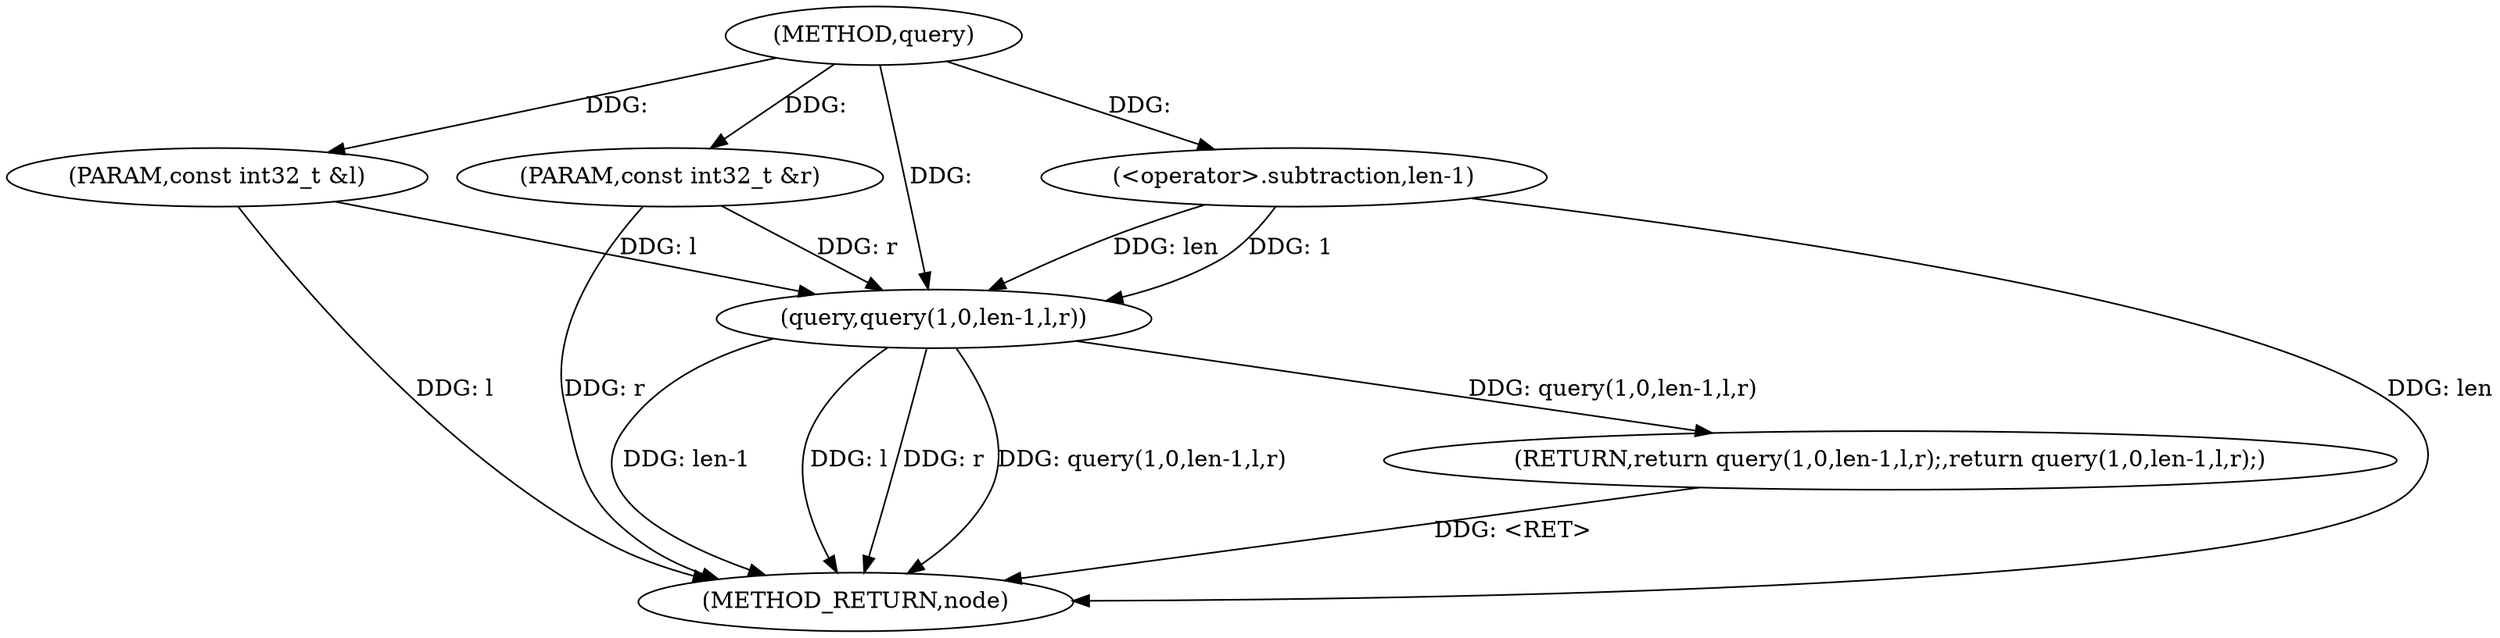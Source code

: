 digraph "query" {  
"1001638" [label = "(METHOD,query)" ]
"1001651" [label = "(METHOD_RETURN,node)" ]
"1001639" [label = "(PARAM,const int32_t &l)" ]
"1001640" [label = "(PARAM,const int32_t &r)" ]
"1001642" [label = "(RETURN,return query(1,0,len-1,l,r);,return query(1,0,len-1,l,r);)" ]
"1001643" [label = "(query,query(1,0,len-1,l,r))" ]
"1001646" [label = "(<operator>.subtraction,len-1)" ]
  "1001642" -> "1001651"  [ label = "DDG: <RET>"] 
  "1001639" -> "1001651"  [ label = "DDG: l"] 
  "1001640" -> "1001651"  [ label = "DDG: r"] 
  "1001643" -> "1001651"  [ label = "DDG: len-1"] 
  "1001643" -> "1001651"  [ label = "DDG: l"] 
  "1001643" -> "1001651"  [ label = "DDG: r"] 
  "1001643" -> "1001651"  [ label = "DDG: query(1,0,len-1,l,r)"] 
  "1001646" -> "1001651"  [ label = "DDG: len"] 
  "1001638" -> "1001639"  [ label = "DDG: "] 
  "1001638" -> "1001640"  [ label = "DDG: "] 
  "1001643" -> "1001642"  [ label = "DDG: query(1,0,len-1,l,r)"] 
  "1001638" -> "1001643"  [ label = "DDG: "] 
  "1001646" -> "1001643"  [ label = "DDG: len"] 
  "1001646" -> "1001643"  [ label = "DDG: 1"] 
  "1001639" -> "1001643"  [ label = "DDG: l"] 
  "1001640" -> "1001643"  [ label = "DDG: r"] 
  "1001638" -> "1001646"  [ label = "DDG: "] 
}
